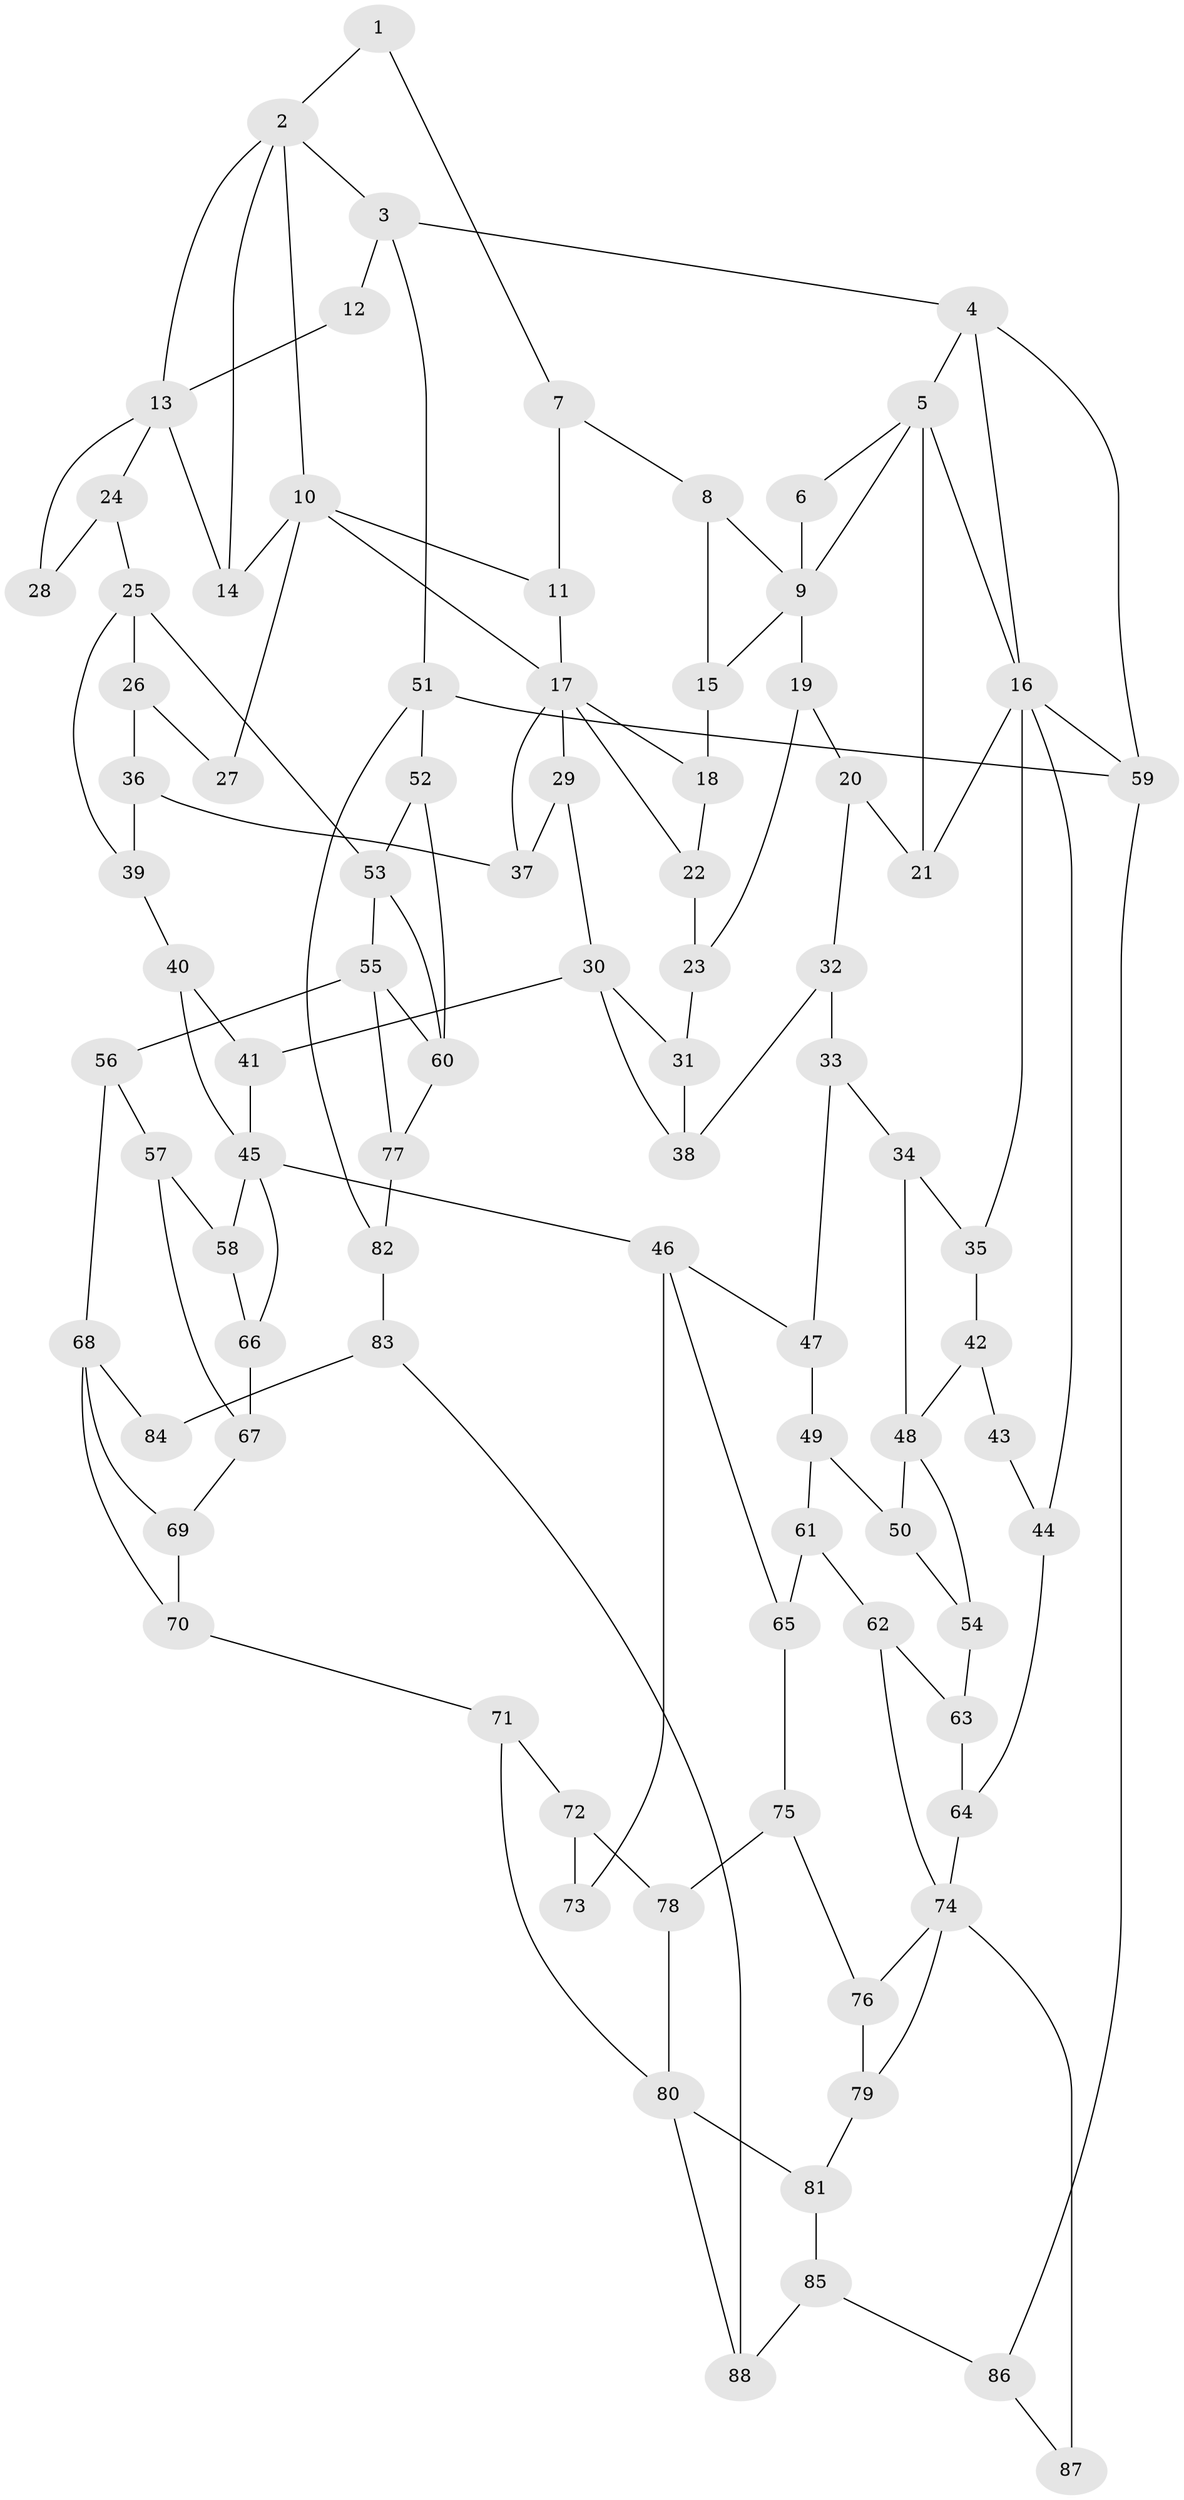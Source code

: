 // original degree distribution, {3: 0.0136986301369863, 4: 0.23972602739726026, 6: 0.22602739726027396, 5: 0.5205479452054794}
// Generated by graph-tools (version 1.1) at 2025/54/03/04/25 22:54:42]
// undirected, 88 vertices, 144 edges
graph export_dot {
  node [color=gray90,style=filled];
  1;
  2;
  3;
  4;
  5;
  6;
  7;
  8;
  9;
  10;
  11;
  12;
  13;
  14;
  15;
  16;
  17;
  18;
  19;
  20;
  21;
  22;
  23;
  24;
  25;
  26;
  27;
  28;
  29;
  30;
  31;
  32;
  33;
  34;
  35;
  36;
  37;
  38;
  39;
  40;
  41;
  42;
  43;
  44;
  45;
  46;
  47;
  48;
  49;
  50;
  51;
  52;
  53;
  54;
  55;
  56;
  57;
  58;
  59;
  60;
  61;
  62;
  63;
  64;
  65;
  66;
  67;
  68;
  69;
  70;
  71;
  72;
  73;
  74;
  75;
  76;
  77;
  78;
  79;
  80;
  81;
  82;
  83;
  84;
  85;
  86;
  87;
  88;
  1 -- 2 [weight=1.0];
  1 -- 7 [weight=1.0];
  2 -- 3 [weight=1.0];
  2 -- 10 [weight=1.0];
  2 -- 13 [weight=1.0];
  2 -- 14 [weight=1.0];
  3 -- 4 [weight=1.0];
  3 -- 12 [weight=1.0];
  3 -- 51 [weight=1.0];
  4 -- 5 [weight=1.0];
  4 -- 16 [weight=1.0];
  4 -- 59 [weight=1.0];
  5 -- 6 [weight=1.0];
  5 -- 9 [weight=1.0];
  5 -- 16 [weight=1.0];
  5 -- 21 [weight=2.0];
  6 -- 9 [weight=1.0];
  7 -- 8 [weight=1.0];
  7 -- 11 [weight=1.0];
  8 -- 9 [weight=1.0];
  8 -- 15 [weight=1.0];
  9 -- 15 [weight=1.0];
  9 -- 19 [weight=1.0];
  10 -- 11 [weight=1.0];
  10 -- 14 [weight=1.0];
  10 -- 17 [weight=1.0];
  10 -- 27 [weight=2.0];
  11 -- 17 [weight=1.0];
  12 -- 13 [weight=2.0];
  13 -- 14 [weight=1.0];
  13 -- 24 [weight=1.0];
  13 -- 28 [weight=1.0];
  15 -- 18 [weight=1.0];
  16 -- 21 [weight=1.0];
  16 -- 35 [weight=1.0];
  16 -- 44 [weight=1.0];
  16 -- 59 [weight=1.0];
  17 -- 18 [weight=1.0];
  17 -- 22 [weight=1.0];
  17 -- 29 [weight=1.0];
  17 -- 37 [weight=1.0];
  18 -- 22 [weight=1.0];
  19 -- 20 [weight=1.0];
  19 -- 23 [weight=1.0];
  20 -- 21 [weight=1.0];
  20 -- 32 [weight=1.0];
  22 -- 23 [weight=1.0];
  23 -- 31 [weight=1.0];
  24 -- 25 [weight=2.0];
  24 -- 28 [weight=2.0];
  25 -- 26 [weight=1.0];
  25 -- 39 [weight=1.0];
  25 -- 53 [weight=2.0];
  26 -- 27 [weight=1.0];
  26 -- 36 [weight=1.0];
  29 -- 30 [weight=2.0];
  29 -- 37 [weight=1.0];
  30 -- 31 [weight=1.0];
  30 -- 38 [weight=1.0];
  30 -- 41 [weight=2.0];
  31 -- 38 [weight=1.0];
  32 -- 33 [weight=1.0];
  32 -- 38 [weight=1.0];
  33 -- 34 [weight=1.0];
  33 -- 47 [weight=1.0];
  34 -- 35 [weight=1.0];
  34 -- 48 [weight=1.0];
  35 -- 42 [weight=1.0];
  36 -- 37 [weight=1.0];
  36 -- 39 [weight=1.0];
  39 -- 40 [weight=1.0];
  40 -- 41 [weight=1.0];
  40 -- 45 [weight=1.0];
  41 -- 45 [weight=1.0];
  42 -- 43 [weight=2.0];
  42 -- 48 [weight=3.0];
  43 -- 44 [weight=1.0];
  44 -- 64 [weight=1.0];
  45 -- 46 [weight=2.0];
  45 -- 58 [weight=1.0];
  45 -- 66 [weight=1.0];
  46 -- 47 [weight=1.0];
  46 -- 65 [weight=1.0];
  46 -- 73 [weight=2.0];
  47 -- 49 [weight=1.0];
  48 -- 50 [weight=1.0];
  48 -- 54 [weight=1.0];
  49 -- 50 [weight=1.0];
  49 -- 61 [weight=1.0];
  50 -- 54 [weight=1.0];
  51 -- 52 [weight=1.0];
  51 -- 59 [weight=1.0];
  51 -- 82 [weight=1.0];
  52 -- 53 [weight=1.0];
  52 -- 60 [weight=1.0];
  53 -- 55 [weight=1.0];
  53 -- 60 [weight=2.0];
  54 -- 63 [weight=1.0];
  55 -- 56 [weight=2.0];
  55 -- 60 [weight=2.0];
  55 -- 77 [weight=1.0];
  56 -- 57 [weight=1.0];
  56 -- 68 [weight=2.0];
  57 -- 58 [weight=1.0];
  57 -- 67 [weight=1.0];
  58 -- 66 [weight=1.0];
  59 -- 86 [weight=1.0];
  60 -- 77 [weight=1.0];
  61 -- 62 [weight=1.0];
  61 -- 65 [weight=1.0];
  62 -- 63 [weight=1.0];
  62 -- 74 [weight=1.0];
  63 -- 64 [weight=1.0];
  64 -- 74 [weight=1.0];
  65 -- 75 [weight=1.0];
  66 -- 67 [weight=1.0];
  67 -- 69 [weight=1.0];
  68 -- 69 [weight=1.0];
  68 -- 70 [weight=1.0];
  68 -- 84 [weight=2.0];
  69 -- 70 [weight=1.0];
  70 -- 71 [weight=1.0];
  71 -- 72 [weight=1.0];
  71 -- 80 [weight=1.0];
  72 -- 73 [weight=1.0];
  72 -- 78 [weight=1.0];
  74 -- 76 [weight=1.0];
  74 -- 79 [weight=1.0];
  74 -- 87 [weight=2.0];
  75 -- 76 [weight=1.0];
  75 -- 78 [weight=1.0];
  76 -- 79 [weight=1.0];
  77 -- 82 [weight=1.0];
  78 -- 80 [weight=1.0];
  79 -- 81 [weight=1.0];
  80 -- 81 [weight=1.0];
  80 -- 88 [weight=1.0];
  81 -- 85 [weight=1.0];
  82 -- 83 [weight=1.0];
  83 -- 84 [weight=1.0];
  83 -- 88 [weight=1.0];
  85 -- 86 [weight=1.0];
  85 -- 88 [weight=1.0];
  86 -- 87 [weight=1.0];
}
